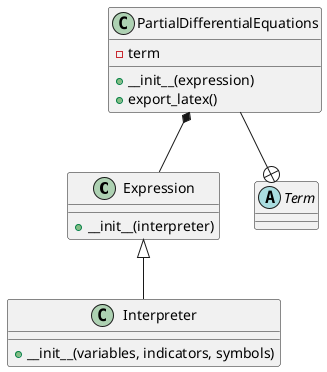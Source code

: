 @startuml



Expression <|-- Interpreter

PartialDifferentialEquations *-- Expression
PartialDifferentialEquations --+ Term


class PartialDifferentialEquations {
- term
+ __init__(expression)
+ export_latex()
}

abstract Term {
}

class Expression {
+ __init__(interpreter)
}

class Interpreter {
+ __init__(variables, indicators, symbols)
}


@enduml
